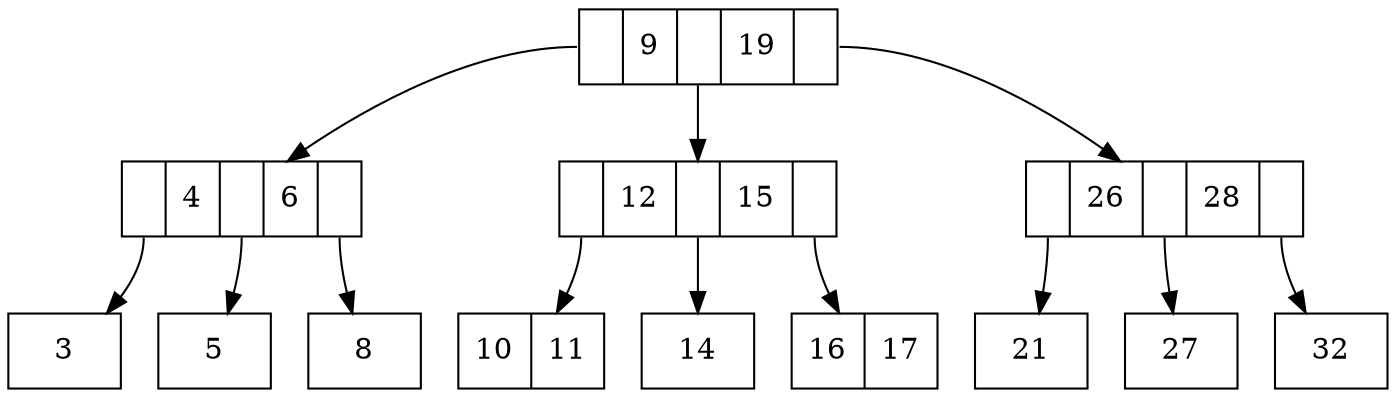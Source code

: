 digraph arbol { 
node[shape=record]
R9[label="<C1>|9|<C2>|19|<C3>"];
R4[label="<C1>|4|<C2>|6|<C3>"];
R3[label="3"];
R5[label="5"];
R8[label="8"];
R12[label="<C1>|12|<C2>|15|<C3>"];
R10[label="10|11"];
R14[label="14"];
R16[label="16|17"];
R26[label="<C1>|26|<C2>|28|<C3>"];
R21[label="21"];
R27[label="27"];
R32[label="32"];
R9:C1 -> R4;
R4:C1 -> R3;
R4:C2 -> R5;
R4:C3 -> R8;
R9:C2 -> R12;
R12:C1 -> R10;
R12:C2 -> R14;
R12:C3 -> R16;
R9:C3 -> R26;
R26:C1 -> R21;
R26:C2 -> R27;
R26:C3 -> R32;
}